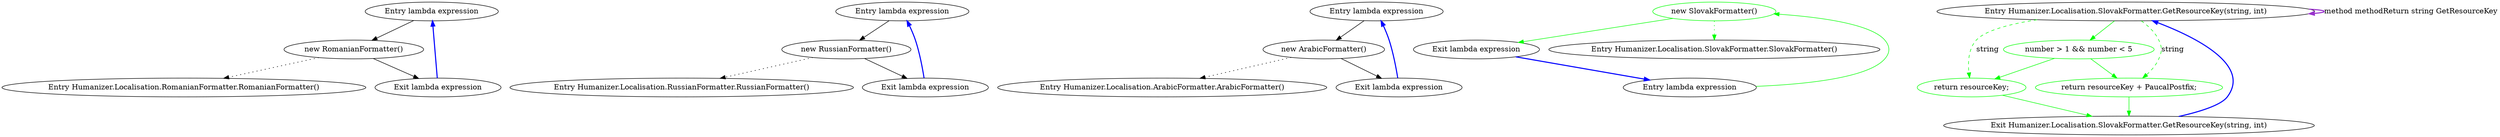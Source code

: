 digraph  {
n0 [label="Entry lambda expression", span="15-15", cluster="lambda expression"];
n1 [label="new RomanianFormatter()", span="15-15", cluster="lambda expression"];
n2 [label="Exit lambda expression", span="15-15", cluster="lambda expression"];
n3 [label="Entry Humanizer.Localisation.RomanianFormatter.RomanianFormatter()", span="2-2", cluster="Humanizer.Localisation.RomanianFormatter.RomanianFormatter()"];
n4 [label="Entry lambda expression", span="16-16", cluster="lambda expression"];
n5 [label="new RussianFormatter()", span="16-16", cluster="lambda expression"];
n6 [label="Exit lambda expression", span="16-16", cluster="lambda expression"];
n7 [label="Entry Humanizer.Localisation.RussianFormatter.RussianFormatter()", span="2-2", cluster="Humanizer.Localisation.RussianFormatter.RussianFormatter()"];
n8 [label="Entry lambda expression", span="17-17", cluster="lambda expression"];
n9 [label="new ArabicFormatter()", span="17-17", cluster="lambda expression"];
n10 [label="Exit lambda expression", span="17-17", cluster="lambda expression"];
n11 [label="Entry Humanizer.Localisation.ArabicFormatter.ArabicFormatter()", span="2-2", cluster="Humanizer.Localisation.ArabicFormatter.ArabicFormatter()"];
d13 [label="new SlovakFormatter()", span="18-18", cluster="lambda expression", color=green, community=0];
d12 [label="Entry lambda expression", span="18-18", cluster="lambda expression"];
d14 [label="Exit lambda expression", span="18-18", cluster="lambda expression"];
d15 [label="Entry Humanizer.Localisation.SlovakFormatter.SlovakFormatter()", span="2-2", cluster="Humanizer.Localisation.SlovakFormatter.SlovakFormatter()"];
m1_0 [label="Entry Humanizer.Localisation.SlovakFormatter.GetResourceKey(string, int)", span="6-6", cluster="Humanizer.Localisation.SlovakFormatter.GetResourceKey(string, int)", file="SlovakFormatter.cs"];
m1_1 [label="number > 1 && number < 5", span="8-8", cluster="Humanizer.Localisation.SlovakFormatter.GetResourceKey(string, int)", color=green, community=0, file="SlovakFormatter.cs"];
m1_2 [label="return resourceKey + PaucalPostfix;", span="10-10", cluster="Humanizer.Localisation.SlovakFormatter.GetResourceKey(string, int)", color=green, community=0, file="SlovakFormatter.cs"];
m1_3 [label="return resourceKey;", span="12-12", cluster="Humanizer.Localisation.SlovakFormatter.GetResourceKey(string, int)", color=green, community=0, file="SlovakFormatter.cs"];
m1_4 [label="Exit Humanizer.Localisation.SlovakFormatter.GetResourceKey(string, int)", span="6-6", cluster="Humanizer.Localisation.SlovakFormatter.GetResourceKey(string, int)", file="SlovakFormatter.cs"];
n0 -> n1  [key=0, style=solid];
n1 -> n2  [key=0, style=solid];
n1 -> n3  [key=2, style=dotted];
n2 -> n0  [key=0, style=bold, color=blue];
n4 -> n5  [key=0, style=solid];
n5 -> n6  [key=0, style=solid];
n5 -> n7  [key=2, style=dotted];
n6 -> n4  [key=0, style=bold, color=blue];
n8 -> n9  [key=0, style=solid];
n9 -> n10  [key=0, style=solid];
n9 -> n11  [key=2, style=dotted];
n10 -> n8  [key=0, style=bold, color=blue];
d13 -> d14  [key=0, style=solid, color=green];
d13 -> d15  [key=2, style=dotted, color=green];
d12 -> d13  [key=0, style=solid, color=green];
d14 -> d12  [key=0, style=bold, color=blue];
m1_0 -> m1_1  [key=0, style=solid, color=green];
m1_0 -> m1_2  [key=1, style=dashed, color=green, label=string];
m1_0 -> m1_3  [key=1, style=dashed, color=green, label=string];
m1_0 -> m1_0  [key=3, color=darkorchid, style=bold, label="method methodReturn string GetResourceKey"];
m1_1 -> m1_2  [key=0, style=solid, color=green];
m1_1 -> m1_3  [key=0, style=solid, color=green];
m1_2 -> m1_4  [key=0, style=solid, color=green];
m1_3 -> m1_4  [key=0, style=solid, color=green];
m1_4 -> m1_0  [key=0, style=bold, color=blue];
}
